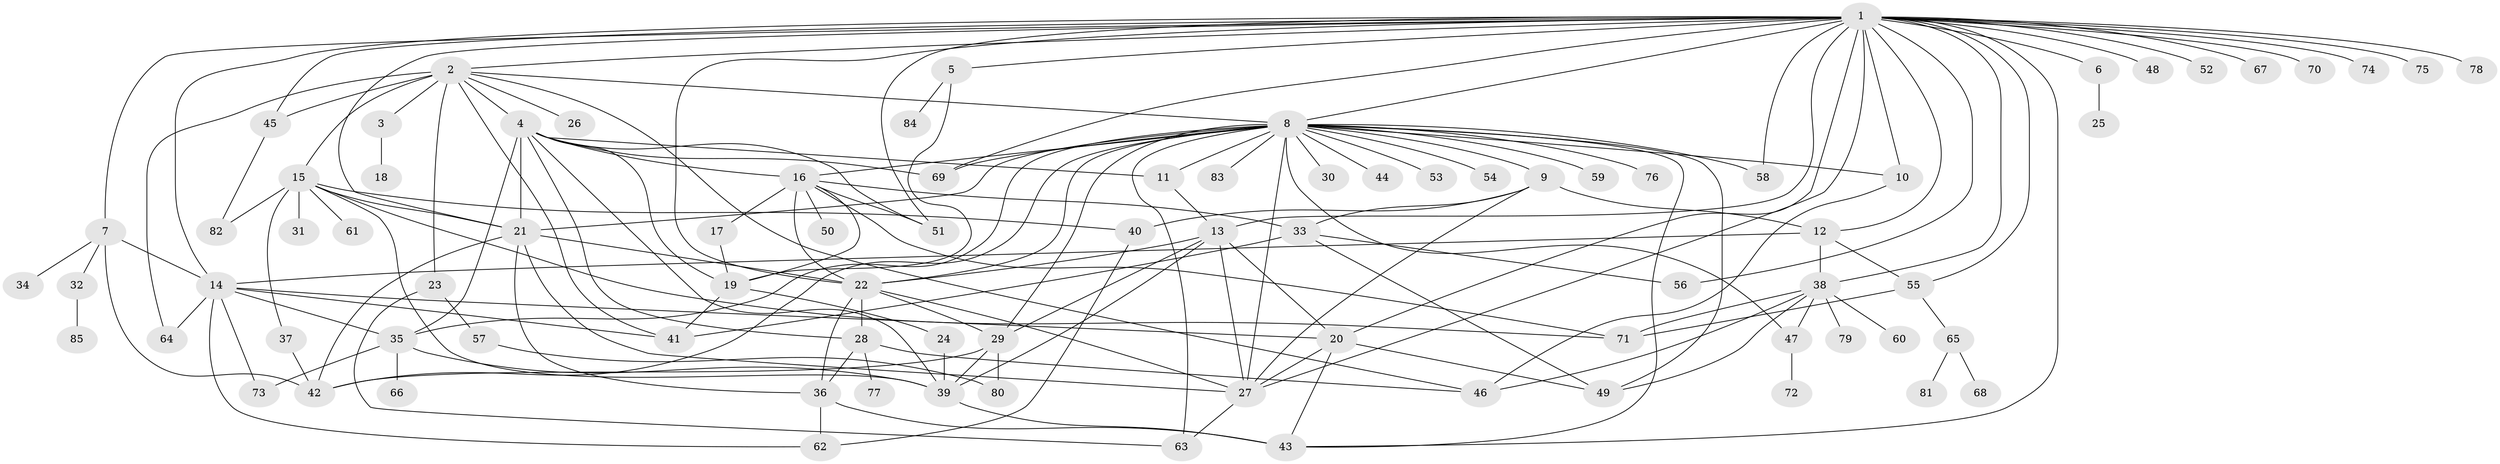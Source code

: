 // original degree distribution, {31: 0.0070921985815602835, 12: 0.0070921985815602835, 2: 0.23404255319148937, 15: 0.0070921985815602835, 4: 0.07092198581560284, 5: 0.07092198581560284, 26: 0.0070921985815602835, 10: 0.03546099290780142, 3: 0.10638297872340426, 1: 0.3971631205673759, 7: 0.014184397163120567, 8: 0.014184397163120567, 6: 0.02127659574468085, 9: 0.0070921985815602835}
// Generated by graph-tools (version 1.1) at 2025/50/03/04/25 22:50:21]
// undirected, 85 vertices, 162 edges
graph export_dot {
  node [color=gray90,style=filled];
  1;
  2;
  3;
  4;
  5;
  6;
  7;
  8;
  9;
  10;
  11;
  12;
  13;
  14;
  15;
  16;
  17;
  18;
  19;
  20;
  21;
  22;
  23;
  24;
  25;
  26;
  27;
  28;
  29;
  30;
  31;
  32;
  33;
  34;
  35;
  36;
  37;
  38;
  39;
  40;
  41;
  42;
  43;
  44;
  45;
  46;
  47;
  48;
  49;
  50;
  51;
  52;
  53;
  54;
  55;
  56;
  57;
  58;
  59;
  60;
  61;
  62;
  63;
  64;
  65;
  66;
  67;
  68;
  69;
  70;
  71;
  72;
  73;
  74;
  75;
  76;
  77;
  78;
  79;
  80;
  81;
  82;
  83;
  84;
  85;
  1 -- 2 [weight=1.0];
  1 -- 5 [weight=1.0];
  1 -- 6 [weight=1.0];
  1 -- 7 [weight=1.0];
  1 -- 8 [weight=1.0];
  1 -- 10 [weight=1.0];
  1 -- 12 [weight=1.0];
  1 -- 13 [weight=1.0];
  1 -- 14 [weight=1.0];
  1 -- 20 [weight=1.0];
  1 -- 21 [weight=1.0];
  1 -- 22 [weight=2.0];
  1 -- 27 [weight=1.0];
  1 -- 38 [weight=1.0];
  1 -- 43 [weight=1.0];
  1 -- 45 [weight=1.0];
  1 -- 48 [weight=1.0];
  1 -- 51 [weight=1.0];
  1 -- 52 [weight=1.0];
  1 -- 55 [weight=1.0];
  1 -- 56 [weight=1.0];
  1 -- 58 [weight=1.0];
  1 -- 67 [weight=1.0];
  1 -- 69 [weight=1.0];
  1 -- 70 [weight=1.0];
  1 -- 74 [weight=1.0];
  1 -- 75 [weight=1.0];
  1 -- 78 [weight=1.0];
  2 -- 3 [weight=1.0];
  2 -- 4 [weight=1.0];
  2 -- 8 [weight=1.0];
  2 -- 15 [weight=1.0];
  2 -- 23 [weight=1.0];
  2 -- 26 [weight=1.0];
  2 -- 41 [weight=1.0];
  2 -- 45 [weight=1.0];
  2 -- 46 [weight=1.0];
  2 -- 64 [weight=1.0];
  3 -- 18 [weight=1.0];
  4 -- 11 [weight=1.0];
  4 -- 16 [weight=1.0];
  4 -- 19 [weight=1.0];
  4 -- 21 [weight=2.0];
  4 -- 28 [weight=1.0];
  4 -- 35 [weight=4.0];
  4 -- 39 [weight=1.0];
  4 -- 51 [weight=1.0];
  4 -- 69 [weight=1.0];
  5 -- 19 [weight=1.0];
  5 -- 84 [weight=1.0];
  6 -- 25 [weight=1.0];
  7 -- 14 [weight=1.0];
  7 -- 32 [weight=1.0];
  7 -- 34 [weight=1.0];
  7 -- 42 [weight=1.0];
  8 -- 9 [weight=1.0];
  8 -- 10 [weight=1.0];
  8 -- 11 [weight=1.0];
  8 -- 16 [weight=1.0];
  8 -- 21 [weight=1.0];
  8 -- 22 [weight=1.0];
  8 -- 27 [weight=1.0];
  8 -- 29 [weight=1.0];
  8 -- 30 [weight=1.0];
  8 -- 35 [weight=1.0];
  8 -- 42 [weight=1.0];
  8 -- 43 [weight=1.0];
  8 -- 44 [weight=1.0];
  8 -- 47 [weight=1.0];
  8 -- 49 [weight=1.0];
  8 -- 53 [weight=1.0];
  8 -- 54 [weight=1.0];
  8 -- 58 [weight=1.0];
  8 -- 59 [weight=1.0];
  8 -- 63 [weight=1.0];
  8 -- 69 [weight=1.0];
  8 -- 76 [weight=1.0];
  8 -- 83 [weight=1.0];
  9 -- 12 [weight=4.0];
  9 -- 27 [weight=1.0];
  9 -- 33 [weight=1.0];
  9 -- 40 [weight=1.0];
  10 -- 46 [weight=1.0];
  11 -- 13 [weight=1.0];
  12 -- 14 [weight=1.0];
  12 -- 38 [weight=1.0];
  12 -- 55 [weight=1.0];
  13 -- 20 [weight=1.0];
  13 -- 22 [weight=1.0];
  13 -- 27 [weight=1.0];
  13 -- 29 [weight=1.0];
  13 -- 39 [weight=3.0];
  14 -- 20 [weight=1.0];
  14 -- 35 [weight=1.0];
  14 -- 41 [weight=1.0];
  14 -- 62 [weight=1.0];
  14 -- 64 [weight=1.0];
  14 -- 73 [weight=1.0];
  15 -- 21 [weight=1.0];
  15 -- 31 [weight=1.0];
  15 -- 37 [weight=1.0];
  15 -- 39 [weight=1.0];
  15 -- 40 [weight=1.0];
  15 -- 61 [weight=1.0];
  15 -- 71 [weight=1.0];
  15 -- 82 [weight=1.0];
  16 -- 17 [weight=1.0];
  16 -- 19 [weight=1.0];
  16 -- 22 [weight=1.0];
  16 -- 33 [weight=1.0];
  16 -- 50 [weight=1.0];
  16 -- 51 [weight=1.0];
  16 -- 71 [weight=1.0];
  17 -- 19 [weight=1.0];
  19 -- 24 [weight=1.0];
  19 -- 41 [weight=1.0];
  20 -- 27 [weight=1.0];
  20 -- 43 [weight=1.0];
  20 -- 49 [weight=1.0];
  21 -- 22 [weight=2.0];
  21 -- 27 [weight=1.0];
  21 -- 36 [weight=1.0];
  21 -- 42 [weight=1.0];
  22 -- 27 [weight=1.0];
  22 -- 28 [weight=1.0];
  22 -- 29 [weight=1.0];
  22 -- 36 [weight=2.0];
  23 -- 57 [weight=1.0];
  23 -- 63 [weight=1.0];
  24 -- 39 [weight=1.0];
  27 -- 63 [weight=1.0];
  28 -- 36 [weight=1.0];
  28 -- 46 [weight=1.0];
  28 -- 77 [weight=1.0];
  29 -- 39 [weight=1.0];
  29 -- 42 [weight=2.0];
  29 -- 80 [weight=2.0];
  32 -- 85 [weight=1.0];
  33 -- 41 [weight=1.0];
  33 -- 49 [weight=1.0];
  33 -- 56 [weight=1.0];
  35 -- 39 [weight=1.0];
  35 -- 66 [weight=1.0];
  35 -- 73 [weight=1.0];
  36 -- 43 [weight=2.0];
  36 -- 62 [weight=1.0];
  37 -- 42 [weight=2.0];
  38 -- 46 [weight=1.0];
  38 -- 47 [weight=1.0];
  38 -- 49 [weight=1.0];
  38 -- 60 [weight=1.0];
  38 -- 71 [weight=1.0];
  38 -- 79 [weight=1.0];
  39 -- 43 [weight=1.0];
  40 -- 62 [weight=1.0];
  45 -- 82 [weight=1.0];
  47 -- 72 [weight=1.0];
  55 -- 65 [weight=1.0];
  55 -- 71 [weight=1.0];
  57 -- 80 [weight=1.0];
  65 -- 68 [weight=1.0];
  65 -- 81 [weight=1.0];
}
